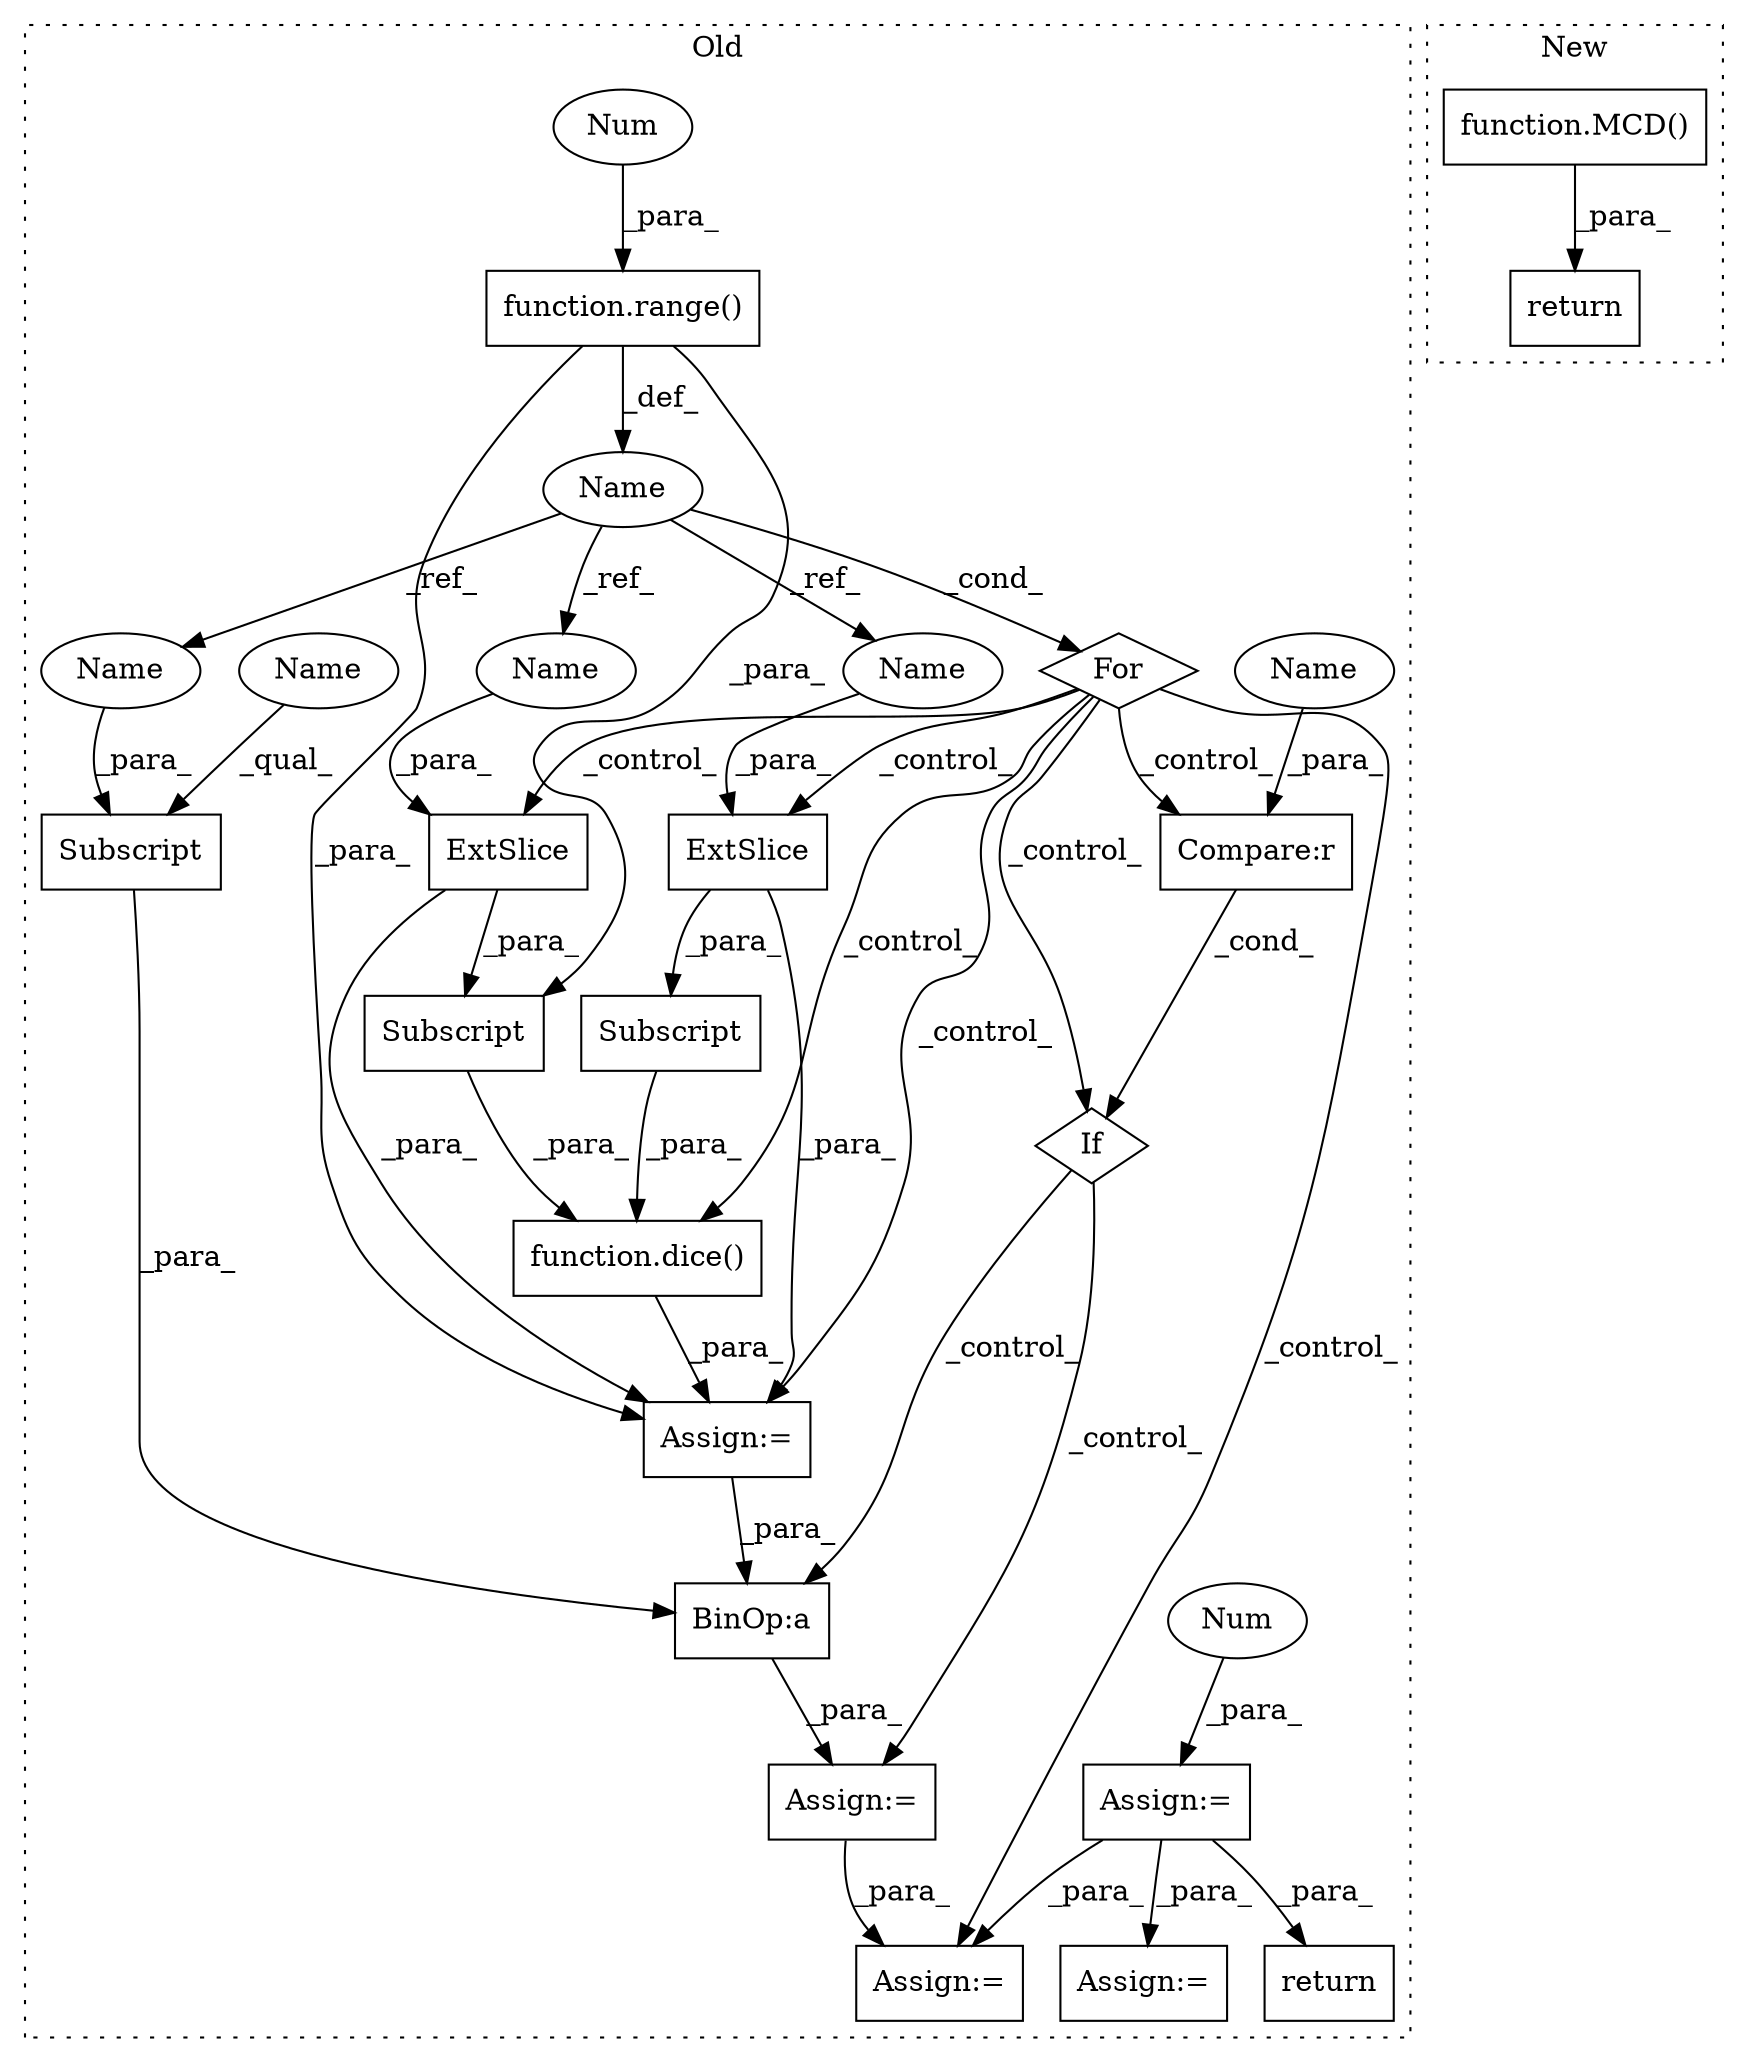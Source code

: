 digraph G {
subgraph cluster0 {
1 [label="For" a="107" s="1110,1138" l="4,28" shape="diamond"];
3 [label="Name" a="87" s="1114" l="1" shape="ellipse"];
4 [label="ExtSlice" a="85" s="1200" l="2" shape="box"];
5 [label="If" a="96" s="1314" l="3" shape="diamond"];
6 [label="BinOp:a" a="82" s="1383" l="3" shape="box"];
7 [label="Subscript" a="63" s="1386,0" l="10,0" shape="box"];
8 [label="function.dice()" a="75" s="1180,1213" l="5,1" shape="box"];
9 [label="Subscript" a="63" s="1200,0" l="13,0" shape="box"];
10 [label="Compare:r" a="40" s="1317" l="19" shape="box"];
11 [label="Subscript" a="63" s="1185,0" l="13,0" shape="box"];
12 [label="ExtSlice" a="85" s="1185" l="2" shape="box"];
13 [label="Assign:=" a="68" s="1365" l="3" shape="box"];
14 [label="Assign:=" a="68" s="1177" l="3" shape="box"];
15 [label="Assign:=" a="68" s="1413" l="4" shape="box"];
17 [label="function.range()" a="75" s="1119,1137" l="6,1" shape="box"];
18 [label="Num" a="76" s="1125" l="1" shape="ellipse"];
19 [label="Assign:=" a="68" s="1101" l="3" shape="box"];
20 [label="Num" a="76" s="1104" l="1" shape="ellipse"];
21 [label="Assign:=" a="68" s="1510" l="4" shape="box"];
22 [label="return" a="93" s="1599" l="7" shape="box"];
23 [label="Name" a="87" s="1317" l="7" shape="ellipse"];
24 [label="Name" a="87" s="1386" l="7" shape="ellipse"];
25 [label="Name" a="87" s="1394" l="1" shape="ellipse"];
26 [label="Name" a="87" s="1205" l="1" shape="ellipse"];
27 [label="Name" a="87" s="1190" l="1" shape="ellipse"];
label = "Old";
style="dotted";
}
subgraph cluster1 {
2 [label="function.MCD()" a="75" s="1813,1843" l="4,1" shape="box"];
16 [label="return" a="93" s="1795" l="7" shape="box"];
label = "New";
style="dotted";
}
1 -> 4 [label="_control_"];
1 -> 8 [label="_control_"];
1 -> 5 [label="_control_"];
1 -> 12 [label="_control_"];
1 -> 10 [label="_control_"];
1 -> 14 [label="_control_"];
1 -> 15 [label="_control_"];
2 -> 16 [label="_para_"];
3 -> 1 [label="_cond_"];
3 -> 26 [label="_ref_"];
3 -> 27 [label="_ref_"];
3 -> 25 [label="_ref_"];
4 -> 14 [label="_para_"];
4 -> 9 [label="_para_"];
5 -> 13 [label="_control_"];
5 -> 6 [label="_control_"];
6 -> 13 [label="_para_"];
7 -> 6 [label="_para_"];
8 -> 14 [label="_para_"];
9 -> 8 [label="_para_"];
10 -> 5 [label="_cond_"];
11 -> 8 [label="_para_"];
12 -> 11 [label="_para_"];
12 -> 14 [label="_para_"];
13 -> 15 [label="_para_"];
14 -> 6 [label="_para_"];
17 -> 14 [label="_para_"];
17 -> 3 [label="_def_"];
17 -> 9 [label="_para_"];
18 -> 17 [label="_para_"];
19 -> 15 [label="_para_"];
19 -> 21 [label="_para_"];
19 -> 22 [label="_para_"];
20 -> 19 [label="_para_"];
23 -> 10 [label="_para_"];
24 -> 7 [label="_qual_"];
25 -> 7 [label="_para_"];
26 -> 4 [label="_para_"];
27 -> 12 [label="_para_"];
}